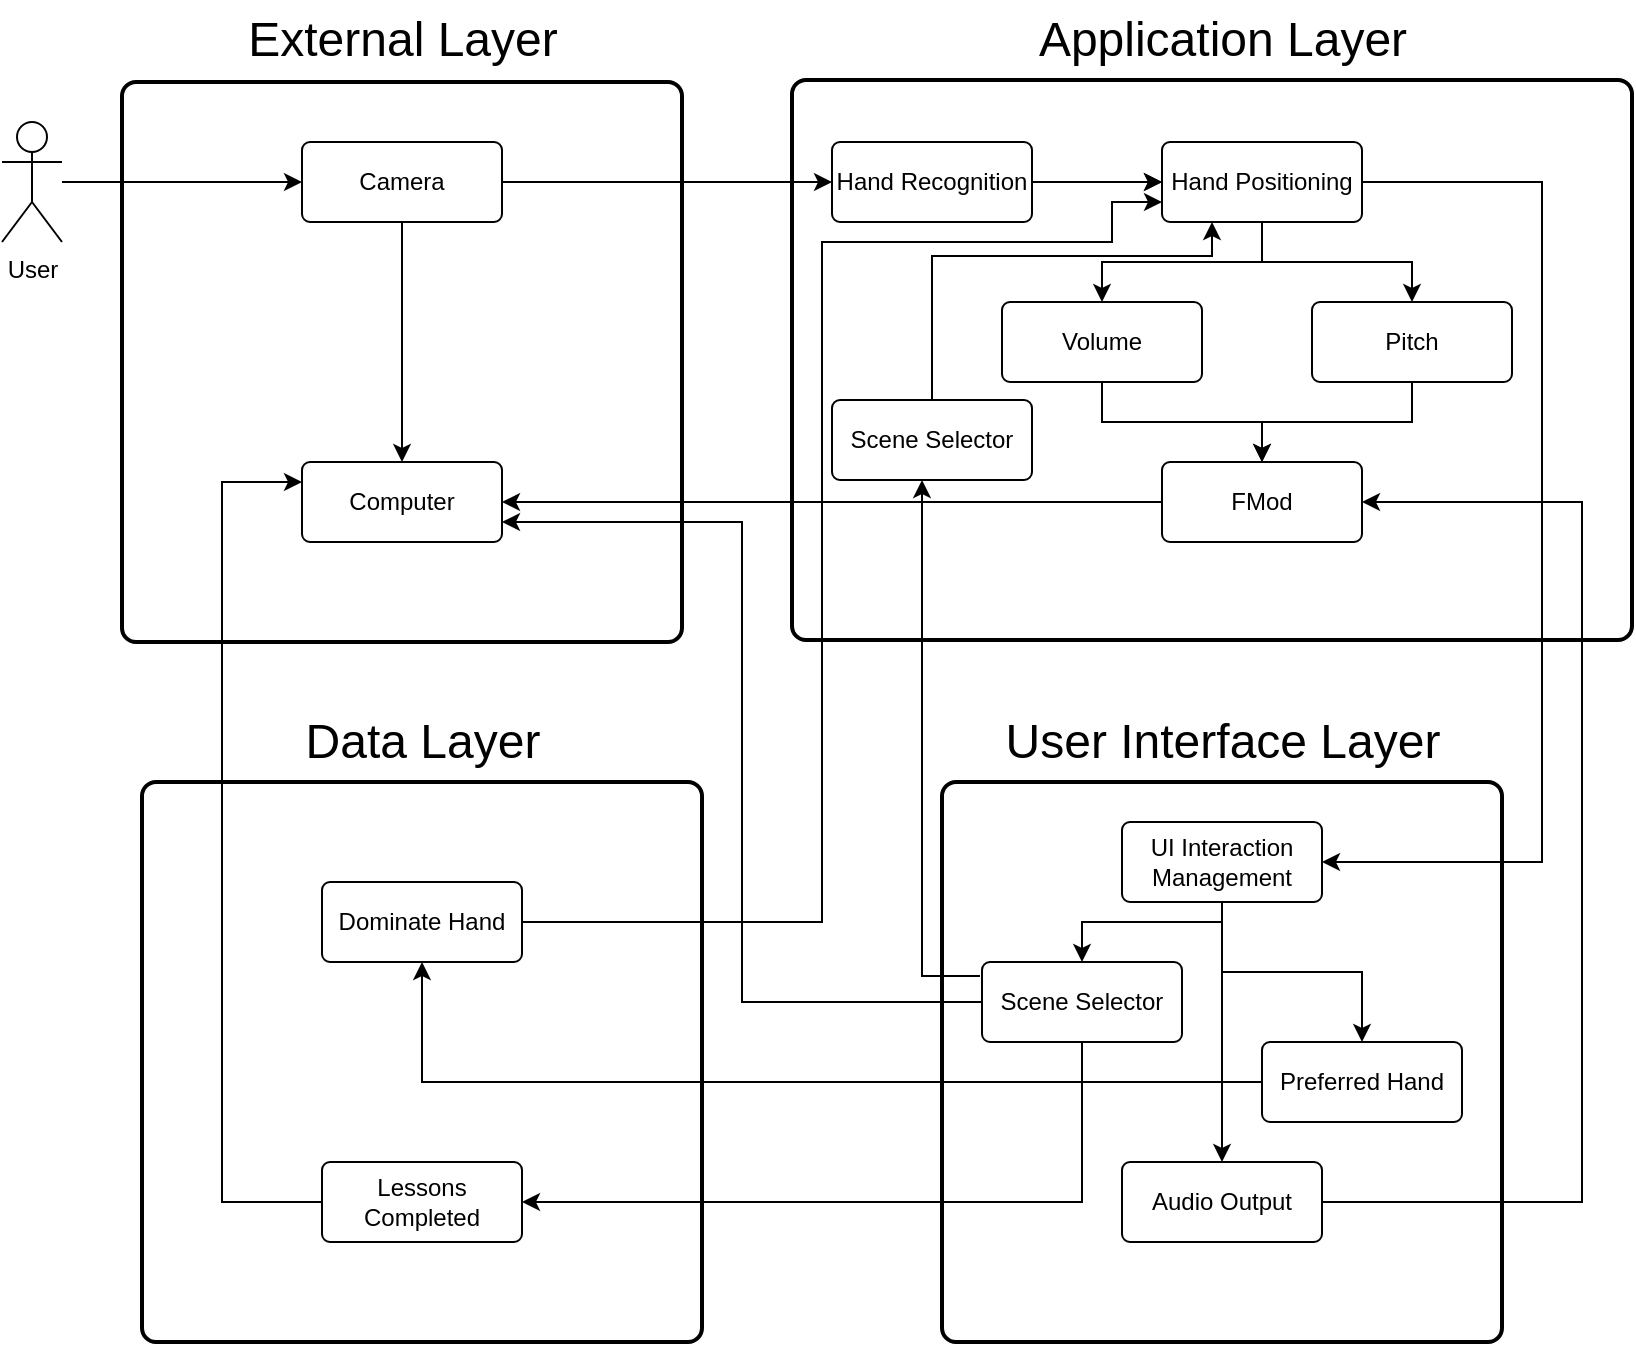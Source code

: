<mxfile version="22.0.8" type="device">
  <diagram name="Page-1" id="LEXb_ttWhWl4YeIHm3j4">
    <mxGraphModel dx="1277" dy="700" grid="0" gridSize="10" guides="1" tooltips="1" connect="1" arrows="1" fold="1" page="1" pageScale="1" pageWidth="850" pageHeight="1100" math="0" shadow="0">
      <root>
        <mxCell id="0" />
        <mxCell id="1" parent="0" />
        <mxCell id="TWN6T32CvvO4F5ITkg9Y-58" value="" style="rounded=1;whiteSpace=wrap;html=1;absoluteArcSize=1;arcSize=14;strokeWidth=2;" parent="1" vertex="1">
          <mxGeometry x="480" y="440" width="280" height="280" as="geometry" />
        </mxCell>
        <mxCell id="TWN6T32CvvO4F5ITkg9Y-31" value="" style="rounded=1;whiteSpace=wrap;html=1;absoluteArcSize=1;arcSize=14;strokeWidth=2;" parent="1" vertex="1">
          <mxGeometry x="405" y="89" width="420" height="280" as="geometry" />
        </mxCell>
        <mxCell id="TWN6T32CvvO4F5ITkg9Y-43" value="" style="rounded=1;whiteSpace=wrap;html=1;absoluteArcSize=1;arcSize=14;strokeWidth=2;" parent="1" vertex="1">
          <mxGeometry x="70" y="90" width="280" height="280" as="geometry" />
        </mxCell>
        <mxCell id="TWN6T32CvvO4F5ITkg9Y-77" value="" style="rounded=1;whiteSpace=wrap;html=1;absoluteArcSize=1;arcSize=14;strokeWidth=2;" parent="1" vertex="1">
          <mxGeometry x="80" y="440" width="280" height="280" as="geometry" />
        </mxCell>
        <mxCell id="TWN6T32CvvO4F5ITkg9Y-8" value="Application Layer" style="text;html=1;align=center;verticalAlign=middle;resizable=0;points=[];autosize=1;strokeColor=none;fillColor=none;fontSize=24;" parent="1" vertex="1">
          <mxGeometry x="515" y="49" width="210" height="40" as="geometry" />
        </mxCell>
        <mxCell id="TWN6T32CvvO4F5ITkg9Y-9" value="External Layer" style="text;html=1;align=center;verticalAlign=middle;resizable=0;points=[];autosize=1;strokeColor=none;fillColor=none;fontSize=24;" parent="1" vertex="1">
          <mxGeometry x="120" y="49" width="180" height="40" as="geometry" />
        </mxCell>
        <mxCell id="TWN6T32CvvO4F5ITkg9Y-73" style="edgeStyle=orthogonalEdgeStyle;rounded=0;orthogonalLoop=1;jettySize=auto;html=1;entryX=0.5;entryY=0;entryDx=0;entryDy=0;" parent="1" source="TWN6T32CvvO4F5ITkg9Y-33" target="TWN6T32CvvO4F5ITkg9Y-63" edge="1">
          <mxGeometry relative="1" as="geometry" />
        </mxCell>
        <mxCell id="TWN6T32CvvO4F5ITkg9Y-74" value="" style="edgeStyle=orthogonalEdgeStyle;rounded=0;orthogonalLoop=1;jettySize=auto;html=1;entryX=0.5;entryY=0;entryDx=0;entryDy=0;" parent="1" source="TWN6T32CvvO4F5ITkg9Y-33" target="TWN6T32CvvO4F5ITkg9Y-62" edge="1">
          <mxGeometry x="0.652" relative="1" as="geometry">
            <mxPoint as="offset" />
          </mxGeometry>
        </mxCell>
        <mxCell id="TWN6T32CvvO4F5ITkg9Y-82" style="edgeStyle=orthogonalEdgeStyle;rounded=0;orthogonalLoop=1;jettySize=auto;html=1;" parent="1" source="TWN6T32CvvO4F5ITkg9Y-33" target="TWN6T32CvvO4F5ITkg9Y-81" edge="1">
          <mxGeometry relative="1" as="geometry">
            <Array as="points">
              <mxPoint x="780" y="140" />
              <mxPoint x="780" y="480" />
            </Array>
          </mxGeometry>
        </mxCell>
        <mxCell id="TWN6T32CvvO4F5ITkg9Y-33" value="Hand Positioning" style="rounded=1;arcSize=10;whiteSpace=wrap;html=1;align=center;" parent="1" vertex="1">
          <mxGeometry x="590" y="120" width="100" height="40" as="geometry" />
        </mxCell>
        <mxCell id="TWN6T32CvvO4F5ITkg9Y-36" value="Computer" style="rounded=1;arcSize=10;whiteSpace=wrap;html=1;align=center;" parent="1" vertex="1">
          <mxGeometry x="160" y="280" width="100" height="40" as="geometry" />
        </mxCell>
        <mxCell id="TWN6T32CvvO4F5ITkg9Y-53" style="edgeStyle=orthogonalEdgeStyle;rounded=0;orthogonalLoop=1;jettySize=auto;html=1;entryX=0;entryY=0.5;entryDx=0;entryDy=0;" parent="1" source="TWN6T32CvvO4F5ITkg9Y-37" target="TWN6T32CvvO4F5ITkg9Y-38" edge="1">
          <mxGeometry relative="1" as="geometry" />
        </mxCell>
        <mxCell id="TWN6T32CvvO4F5ITkg9Y-68" style="edgeStyle=orthogonalEdgeStyle;rounded=0;orthogonalLoop=1;jettySize=auto;html=1;entryX=0.5;entryY=0;entryDx=0;entryDy=0;" parent="1" source="TWN6T32CvvO4F5ITkg9Y-37" target="TWN6T32CvvO4F5ITkg9Y-36" edge="1">
          <mxGeometry relative="1" as="geometry" />
        </mxCell>
        <mxCell id="TWN6T32CvvO4F5ITkg9Y-37" value="Camera" style="rounded=1;arcSize=10;whiteSpace=wrap;html=1;align=center;" parent="1" vertex="1">
          <mxGeometry x="160" y="120" width="100" height="40" as="geometry" />
        </mxCell>
        <mxCell id="TWN6T32CvvO4F5ITkg9Y-49" style="edgeStyle=orthogonalEdgeStyle;rounded=0;orthogonalLoop=1;jettySize=auto;html=1;entryX=0;entryY=0.5;entryDx=0;entryDy=0;" parent="1" source="TWN6T32CvvO4F5ITkg9Y-38" target="TWN6T32CvvO4F5ITkg9Y-33" edge="1">
          <mxGeometry relative="1" as="geometry" />
        </mxCell>
        <mxCell id="8IPtCX7h-vTMhHoNzS2Y-1" value="" style="edgeStyle=orthogonalEdgeStyle;rounded=0;orthogonalLoop=1;jettySize=auto;html=1;" parent="1" source="TWN6T32CvvO4F5ITkg9Y-38" target="TWN6T32CvvO4F5ITkg9Y-33" edge="1">
          <mxGeometry relative="1" as="geometry" />
        </mxCell>
        <mxCell id="TWN6T32CvvO4F5ITkg9Y-38" value="Hand Recognition" style="rounded=1;arcSize=10;whiteSpace=wrap;html=1;align=center;" parent="1" vertex="1">
          <mxGeometry x="425" y="120" width="100" height="40" as="geometry" />
        </mxCell>
        <mxCell id="TWN6T32CvvO4F5ITkg9Y-52" style="edgeStyle=orthogonalEdgeStyle;rounded=0;orthogonalLoop=1;jettySize=auto;html=1;entryX=1;entryY=0.5;entryDx=0;entryDy=0;" parent="1" source="TWN6T32CvvO4F5ITkg9Y-41" target="TWN6T32CvvO4F5ITkg9Y-36" edge="1">
          <mxGeometry relative="1" as="geometry">
            <mxPoint x="340" y="300" as="targetPoint" />
          </mxGeometry>
        </mxCell>
        <mxCell id="TWN6T32CvvO4F5ITkg9Y-41" value="FMod" style="rounded=1;arcSize=10;whiteSpace=wrap;html=1;align=center;" parent="1" vertex="1">
          <mxGeometry x="590" y="280" width="100" height="40" as="geometry" />
        </mxCell>
        <mxCell id="TWN6T32CvvO4F5ITkg9Y-59" value="User Interface Layer" style="text;html=1;align=center;verticalAlign=middle;resizable=0;points=[];autosize=1;strokeColor=none;fillColor=none;fontSize=24;" parent="1" vertex="1">
          <mxGeometry x="500" y="400" width="240" height="40" as="geometry" />
        </mxCell>
        <mxCell id="TWN6T32CvvO4F5ITkg9Y-76" style="edgeStyle=orthogonalEdgeStyle;rounded=0;orthogonalLoop=1;jettySize=auto;html=1;entryX=0.5;entryY=0;entryDx=0;entryDy=0;" parent="1" source="TWN6T32CvvO4F5ITkg9Y-62" target="TWN6T32CvvO4F5ITkg9Y-41" edge="1">
          <mxGeometry relative="1" as="geometry" />
        </mxCell>
        <mxCell id="TWN6T32CvvO4F5ITkg9Y-62" value="Pitch" style="rounded=1;arcSize=10;whiteSpace=wrap;html=1;align=center;" parent="1" vertex="1">
          <mxGeometry x="665" y="200" width="100" height="40" as="geometry" />
        </mxCell>
        <mxCell id="TWN6T32CvvO4F5ITkg9Y-75" style="edgeStyle=orthogonalEdgeStyle;rounded=0;orthogonalLoop=1;jettySize=auto;html=1;entryX=0.5;entryY=0;entryDx=0;entryDy=0;" parent="1" source="TWN6T32CvvO4F5ITkg9Y-63" target="TWN6T32CvvO4F5ITkg9Y-41" edge="1">
          <mxGeometry relative="1" as="geometry" />
        </mxCell>
        <mxCell id="TWN6T32CvvO4F5ITkg9Y-63" value="Volume" style="rounded=1;arcSize=10;whiteSpace=wrap;html=1;align=center;" parent="1" vertex="1">
          <mxGeometry x="510" y="200" width="100" height="40" as="geometry" />
        </mxCell>
        <mxCell id="TWN6T32CvvO4F5ITkg9Y-87" style="edgeStyle=orthogonalEdgeStyle;rounded=0;orthogonalLoop=1;jettySize=auto;html=1;exitX=0;exitY=0.5;exitDx=0;exitDy=0;entryX=1;entryY=0.75;entryDx=0;entryDy=0;" parent="1" source="TWN6T32CvvO4F5ITkg9Y-64" target="TWN6T32CvvO4F5ITkg9Y-36" edge="1">
          <mxGeometry relative="1" as="geometry">
            <Array as="points">
              <mxPoint x="380" y="550" />
              <mxPoint x="380" y="310" />
            </Array>
            <mxPoint x="340" y="300" as="targetPoint" />
          </mxGeometry>
        </mxCell>
        <mxCell id="-mEU6tGVaAwL2FrEPOlM-19" style="edgeStyle=orthogonalEdgeStyle;rounded=0;orthogonalLoop=1;jettySize=auto;html=1;entryX=1;entryY=0.5;entryDx=0;entryDy=0;" parent="1" source="TWN6T32CvvO4F5ITkg9Y-64" target="-mEU6tGVaAwL2FrEPOlM-15" edge="1">
          <mxGeometry relative="1" as="geometry">
            <Array as="points">
              <mxPoint x="550" y="650" />
            </Array>
          </mxGeometry>
        </mxCell>
        <mxCell id="TWN6T32CvvO4F5ITkg9Y-64" value="Scene Selector" style="rounded=1;arcSize=10;whiteSpace=wrap;html=1;align=center;" parent="1" vertex="1">
          <mxGeometry x="500" y="530" width="100" height="40" as="geometry" />
        </mxCell>
        <mxCell id="TWN6T32CvvO4F5ITkg9Y-78" value="Data Layer" style="text;html=1;align=center;verticalAlign=middle;resizable=0;points=[];autosize=1;strokeColor=none;fillColor=none;fontSize=24;" parent="1" vertex="1">
          <mxGeometry x="150" y="400" width="140" height="40" as="geometry" />
        </mxCell>
        <mxCell id="TWN6T32CvvO4F5ITkg9Y-90" style="edgeStyle=orthogonalEdgeStyle;rounded=0;orthogonalLoop=1;jettySize=auto;html=1;entryX=1;entryY=0.5;entryDx=0;entryDy=0;" parent="1" source="TWN6T32CvvO4F5ITkg9Y-80" target="TWN6T32CvvO4F5ITkg9Y-41" edge="1">
          <mxGeometry relative="1" as="geometry">
            <Array as="points">
              <mxPoint x="800" y="650" />
              <mxPoint x="800" y="300" />
            </Array>
          </mxGeometry>
        </mxCell>
        <mxCell id="TWN6T32CvvO4F5ITkg9Y-80" value="Audio Output" style="rounded=1;arcSize=10;whiteSpace=wrap;html=1;align=center;" parent="1" vertex="1">
          <mxGeometry x="570" y="630" width="100" height="40" as="geometry" />
        </mxCell>
        <mxCell id="TWN6T32CvvO4F5ITkg9Y-84" style="edgeStyle=orthogonalEdgeStyle;rounded=0;orthogonalLoop=1;jettySize=auto;html=1;" parent="1" source="TWN6T32CvvO4F5ITkg9Y-81" target="TWN6T32CvvO4F5ITkg9Y-64" edge="1">
          <mxGeometry relative="1" as="geometry">
            <Array as="points">
              <mxPoint x="620" y="510" />
              <mxPoint x="550" y="510" />
            </Array>
          </mxGeometry>
        </mxCell>
        <mxCell id="TWN6T32CvvO4F5ITkg9Y-85" style="edgeStyle=orthogonalEdgeStyle;rounded=0;orthogonalLoop=1;jettySize=auto;html=1;entryX=0.5;entryY=0;entryDx=0;entryDy=0;" parent="1" source="TWN6T32CvvO4F5ITkg9Y-81" target="TWN6T32CvvO4F5ITkg9Y-80" edge="1">
          <mxGeometry relative="1" as="geometry" />
        </mxCell>
        <mxCell id="TWN6T32CvvO4F5ITkg9Y-89" style="edgeStyle=orthogonalEdgeStyle;rounded=0;orthogonalLoop=1;jettySize=auto;html=1;entryX=0.5;entryY=0;entryDx=0;entryDy=0;" parent="1" source="TWN6T32CvvO4F5ITkg9Y-81" target="TWN6T32CvvO4F5ITkg9Y-88" edge="1">
          <mxGeometry relative="1" as="geometry" />
        </mxCell>
        <mxCell id="TWN6T32CvvO4F5ITkg9Y-81" value="UI Interaction Management" style="rounded=1;arcSize=10;whiteSpace=wrap;html=1;align=center;" parent="1" vertex="1">
          <mxGeometry x="570" y="460" width="100" height="40" as="geometry" />
        </mxCell>
        <mxCell id="TWN6T32CvvO4F5ITkg9Y-88" value="Preferred Hand" style="rounded=1;arcSize=10;whiteSpace=wrap;html=1;align=center;" parent="1" vertex="1">
          <mxGeometry x="640" y="570" width="100" height="40" as="geometry" />
        </mxCell>
        <mxCell id="vxL1hUmitfb4YNk1ZDSL-6" value="Dominate Hand" style="rounded=1;arcSize=10;whiteSpace=wrap;html=1;align=center;" parent="1" vertex="1">
          <mxGeometry x="170" y="490" width="100" height="40" as="geometry" />
        </mxCell>
        <mxCell id="vxL1hUmitfb4YNk1ZDSL-7" value="" style="endArrow=classic;html=1;rounded=0;exitX=0;exitY=0.5;exitDx=0;exitDy=0;entryX=0.5;entryY=1;entryDx=0;entryDy=0;" parent="1" source="TWN6T32CvvO4F5ITkg9Y-88" target="vxL1hUmitfb4YNk1ZDSL-6" edge="1">
          <mxGeometry width="50" height="50" relative="1" as="geometry">
            <mxPoint x="430" y="450" as="sourcePoint" />
            <mxPoint x="480" y="400" as="targetPoint" />
            <Array as="points">
              <mxPoint x="410" y="590" />
              <mxPoint x="220" y="590" />
            </Array>
          </mxGeometry>
        </mxCell>
        <mxCell id="vxL1hUmitfb4YNk1ZDSL-9" style="edgeStyle=orthogonalEdgeStyle;rounded=0;orthogonalLoop=1;jettySize=auto;html=1;exitX=1;exitY=0.5;exitDx=0;exitDy=0;" parent="1" source="vxL1hUmitfb4YNk1ZDSL-6" edge="1">
          <mxGeometry relative="1" as="geometry">
            <Array as="points">
              <mxPoint x="420" y="510" />
              <mxPoint x="420" y="170" />
              <mxPoint x="565" y="170" />
              <mxPoint x="565" y="150" />
              <mxPoint x="590" y="150" />
            </Array>
            <mxPoint x="510" y="560" as="sourcePoint" />
            <mxPoint x="590" y="150" as="targetPoint" />
          </mxGeometry>
        </mxCell>
        <mxCell id="-mEU6tGVaAwL2FrEPOlM-17" style="edgeStyle=orthogonalEdgeStyle;rounded=0;orthogonalLoop=1;jettySize=auto;html=1;entryX=0;entryY=0.25;entryDx=0;entryDy=0;" parent="1" source="-mEU6tGVaAwL2FrEPOlM-15" target="TWN6T32CvvO4F5ITkg9Y-36" edge="1">
          <mxGeometry relative="1" as="geometry">
            <Array as="points">
              <mxPoint x="120" y="650" />
              <mxPoint x="120" y="290" />
            </Array>
          </mxGeometry>
        </mxCell>
        <mxCell id="-mEU6tGVaAwL2FrEPOlM-15" value="Lessons Completed" style="rounded=1;arcSize=10;whiteSpace=wrap;html=1;align=center;" parent="1" vertex="1">
          <mxGeometry x="170" y="630" width="100" height="40" as="geometry" />
        </mxCell>
        <mxCell id="E3VabrkT9HFe9il71Qz5-2" style="edgeStyle=orthogonalEdgeStyle;rounded=0;orthogonalLoop=1;jettySize=auto;html=1;entryX=0;entryY=0.5;entryDx=0;entryDy=0;" parent="1" source="E3VabrkT9HFe9il71Qz5-1" target="TWN6T32CvvO4F5ITkg9Y-37" edge="1">
          <mxGeometry relative="1" as="geometry" />
        </mxCell>
        <mxCell id="E3VabrkT9HFe9il71Qz5-1" value="User" style="shape=umlActor;verticalLabelPosition=bottom;verticalAlign=top;html=1;outlineConnect=0;" parent="1" vertex="1">
          <mxGeometry x="10" y="110" width="30" height="60" as="geometry" />
        </mxCell>
        <mxCell id="YmccaA_BHbaEemVri7s0-1" value="Scene Selector" style="rounded=1;arcSize=10;whiteSpace=wrap;html=1;align=center;" vertex="1" parent="1">
          <mxGeometry x="425" y="249" width="100" height="40" as="geometry" />
        </mxCell>
        <mxCell id="YmccaA_BHbaEemVri7s0-4" style="edgeStyle=orthogonalEdgeStyle;rounded=0;orthogonalLoop=1;jettySize=auto;html=1;" edge="1" parent="1" target="YmccaA_BHbaEemVri7s0-1">
          <mxGeometry relative="1" as="geometry">
            <Array as="points">
              <mxPoint x="499" y="537" />
              <mxPoint x="470" y="537" />
            </Array>
            <mxPoint x="270" y="320" as="targetPoint" />
            <mxPoint x="499" y="537" as="sourcePoint" />
          </mxGeometry>
        </mxCell>
        <mxCell id="YmccaA_BHbaEemVri7s0-6" style="edgeStyle=orthogonalEdgeStyle;rounded=0;orthogonalLoop=1;jettySize=auto;html=1;entryX=0.25;entryY=1;entryDx=0;entryDy=0;exitX=0.5;exitY=0;exitDx=0;exitDy=0;" edge="1" parent="1" source="YmccaA_BHbaEemVri7s0-1" target="TWN6T32CvvO4F5ITkg9Y-33">
          <mxGeometry relative="1" as="geometry">
            <Array as="points">
              <mxPoint x="475" y="177" />
              <mxPoint x="615" y="177" />
            </Array>
            <mxPoint x="376" y="145" as="targetPoint" />
            <mxPoint x="395" y="393" as="sourcePoint" />
          </mxGeometry>
        </mxCell>
      </root>
    </mxGraphModel>
  </diagram>
</mxfile>
